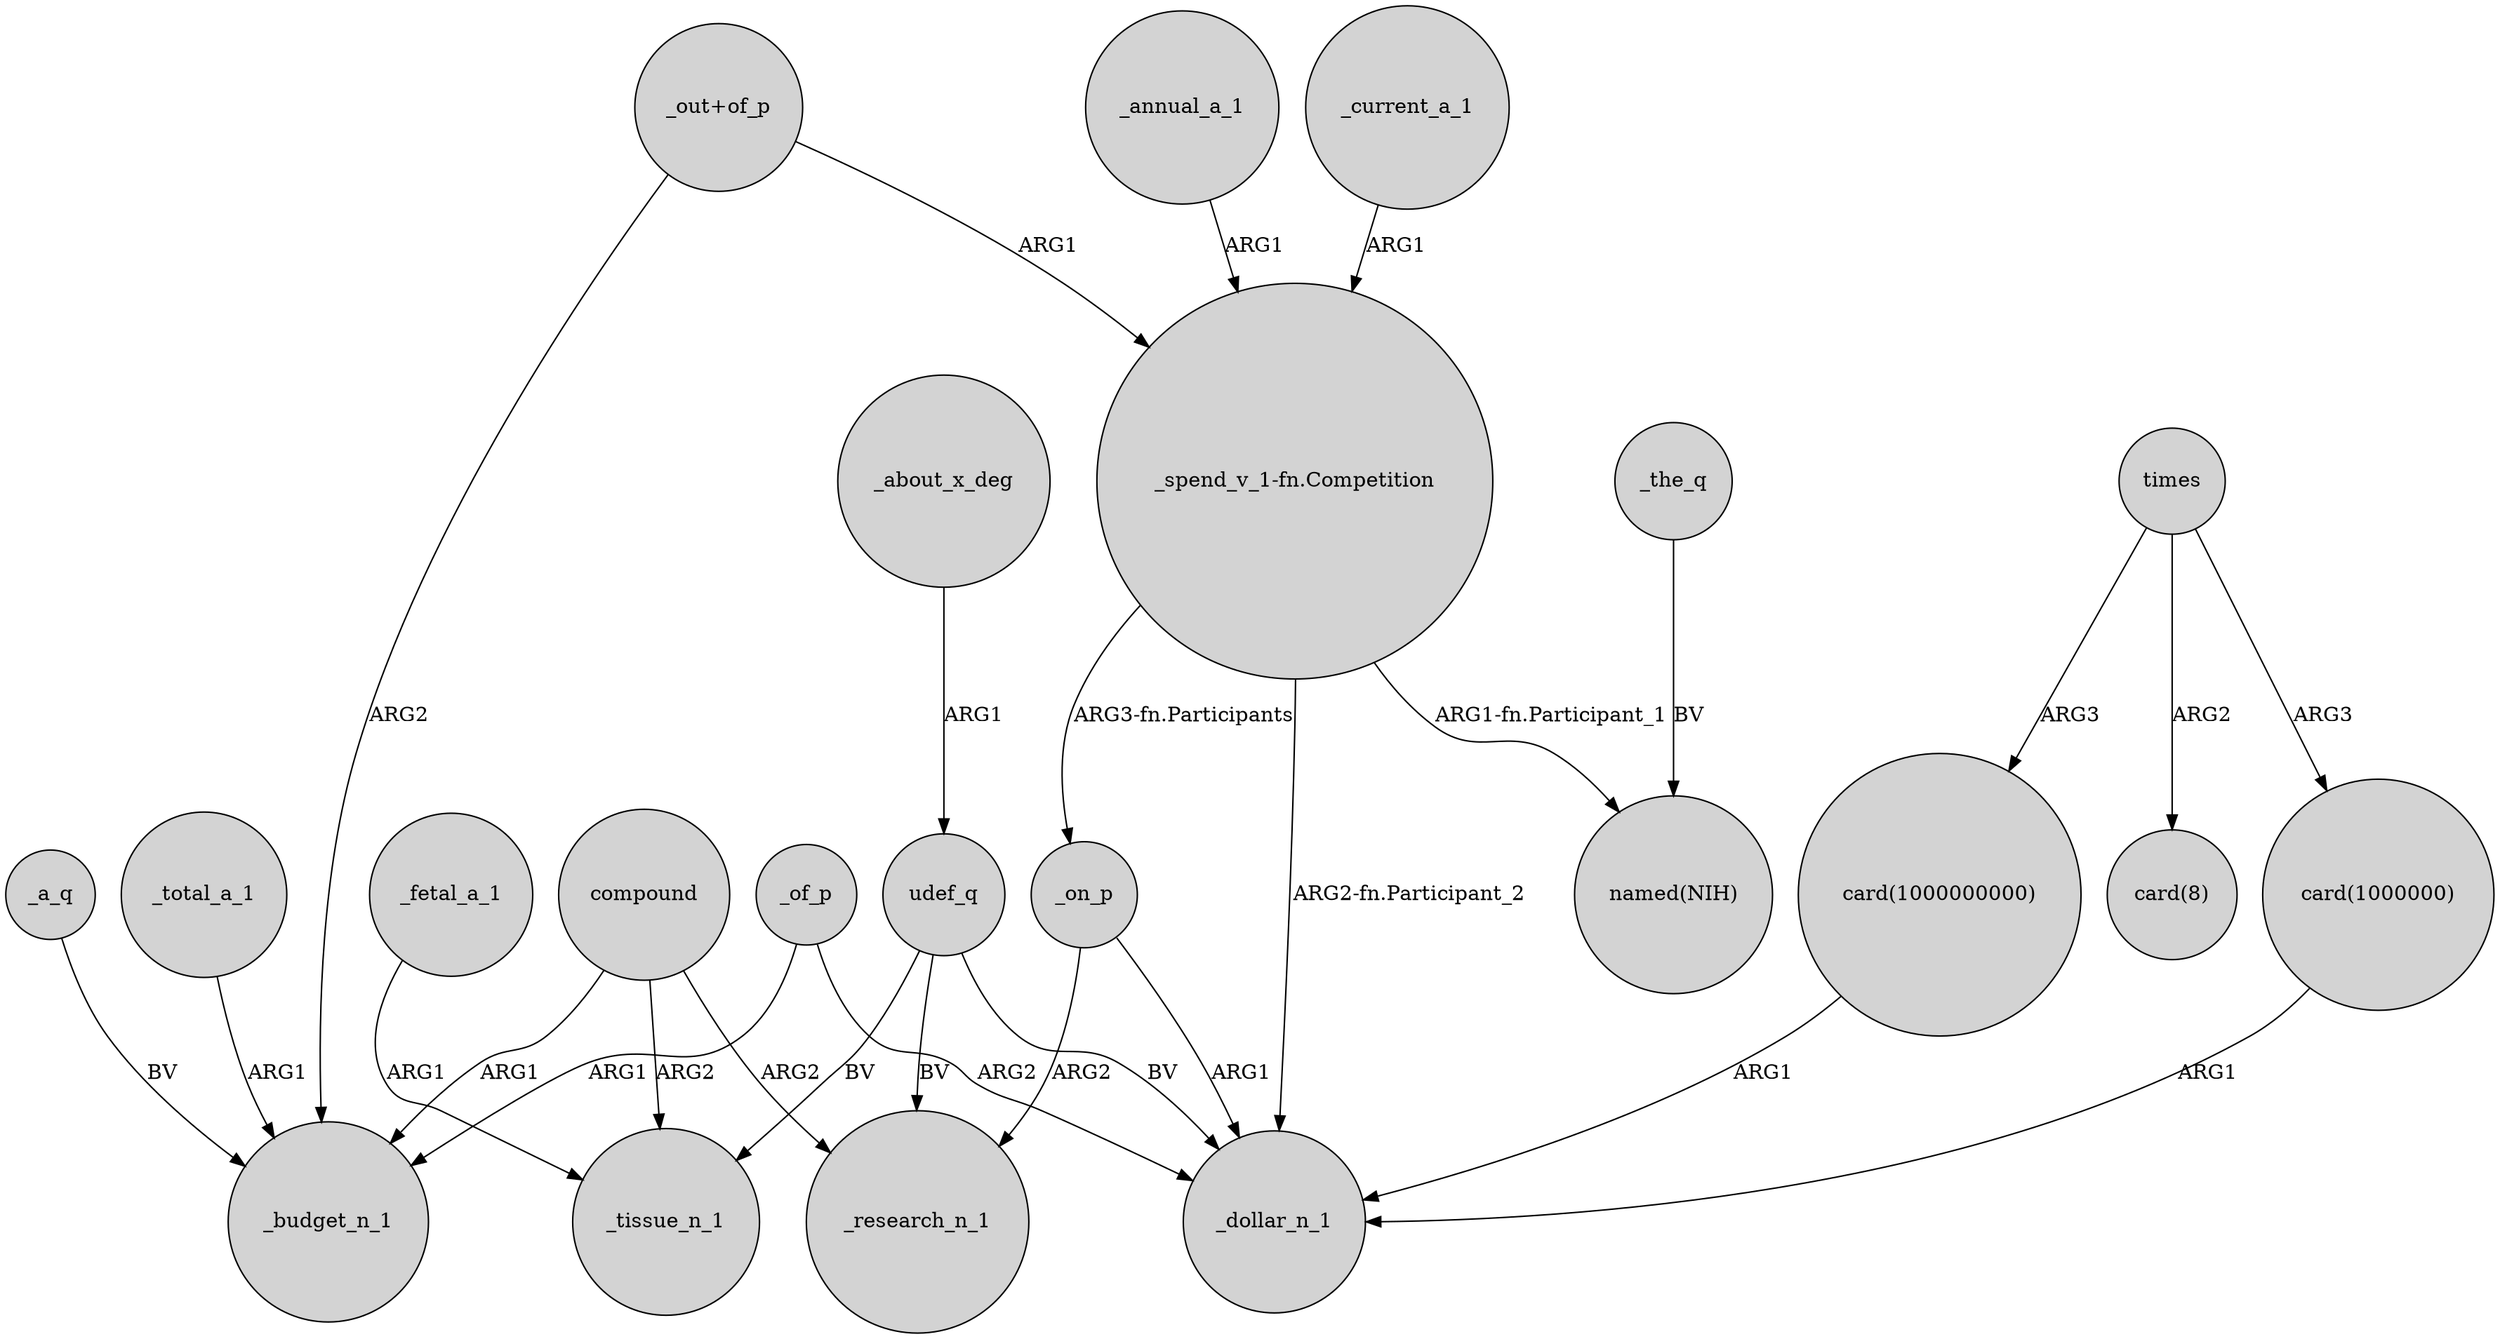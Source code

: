 digraph {
	node [shape=circle style=filled]
	"_out+of_p" -> _budget_n_1 [label=ARG2]
	times -> "card(8)" [label=ARG2]
	udef_q -> _dollar_n_1 [label=BV]
	_annual_a_1 -> "_spend_v_1-fn.Competition" [label=ARG1]
	_the_q -> "named(NIH)" [label=BV]
	compound -> _budget_n_1 [label=ARG1]
	"card(1000000000)" -> _dollar_n_1 [label=ARG1]
	_a_q -> _budget_n_1 [label=BV]
	_about_x_deg -> udef_q [label=ARG1]
	"_spend_v_1-fn.Competition" -> _dollar_n_1 [label="ARG2-fn.Participant_2"]
	times -> "card(1000000000)" [label=ARG3]
	compound -> _research_n_1 [label=ARG2]
	"_spend_v_1-fn.Competition" -> "named(NIH)" [label="ARG1-fn.Participant_1"]
	_of_p -> _budget_n_1 [label=ARG1]
	_on_p -> _research_n_1 [label=ARG2]
	"_spend_v_1-fn.Competition" -> _on_p [label="ARG3-fn.Participants"]
	udef_q -> _tissue_n_1 [label=BV]
	"_out+of_p" -> "_spend_v_1-fn.Competition" [label=ARG1]
	udef_q -> _research_n_1 [label=BV]
	compound -> _tissue_n_1 [label=ARG2]
	_total_a_1 -> _budget_n_1 [label=ARG1]
	"card(1000000)" -> _dollar_n_1 [label=ARG1]
	_on_p -> _dollar_n_1 [label=ARG1]
	_of_p -> _dollar_n_1 [label=ARG2]
	_current_a_1 -> "_spend_v_1-fn.Competition" [label=ARG1]
	times -> "card(1000000)" [label=ARG3]
	_fetal_a_1 -> _tissue_n_1 [label=ARG1]
}
